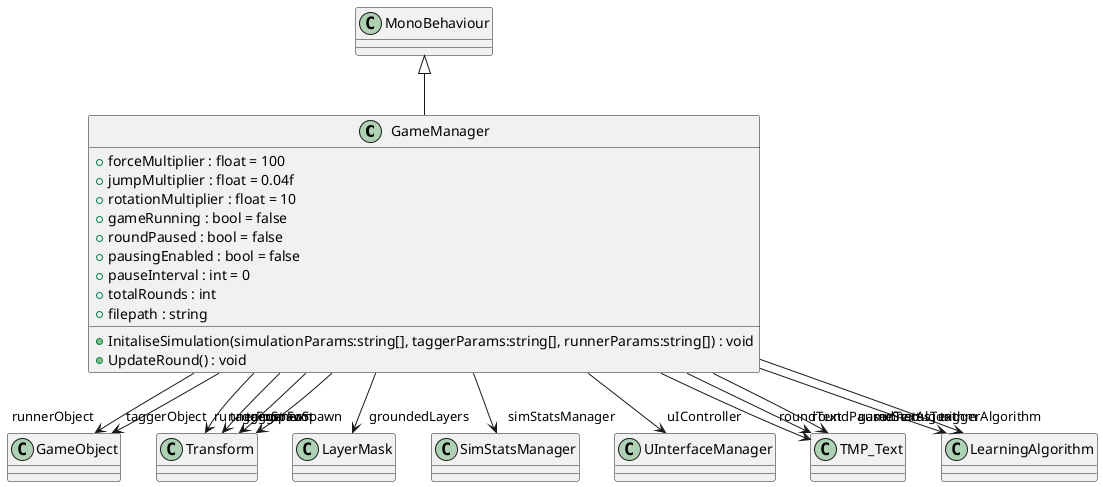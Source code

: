 @startuml
class GameManager {
    + forceMultiplier : float = 100
    + jumpMultiplier : float = 0.04f
    + rotationMultiplier : float = 10
    + gameRunning : bool = false
    + roundPaused : bool = false
    + pausingEnabled : bool = false
    + pauseInterval : int = 0
    + totalRounds : int
    + filepath : string
    + InitaliseSimulation(simulationParams:string[], taggerParams:string[], runnerParams:string[]) : void
    + UpdateRound() : void
}
MonoBehaviour <|-- GameManager
GameManager --> "runnerObject" GameObject
GameManager --> "runnerFoot" Transform
GameManager --> "taggerObject" GameObject
GameManager --> "taggerFoot" Transform
GameManager --> "runnerSpawn" Transform
GameManager --> "taggerSpawn" Transform
GameManager --> "groundedLayers" LayerMask
GameManager --> "simStatsManager" SimStatsManager
GameManager --> "uIController" UInterfaceManager
GameManager --> "roundText" TMP_Text
GameManager --> "roundPausedText" TMP_Text
GameManager --> "gameStatusText" TMP_Text
GameManager --> "taggerAlgorithm" LearningAlgorithm
GameManager --> "runnerAlgorithm" LearningAlgorithm
@enduml
